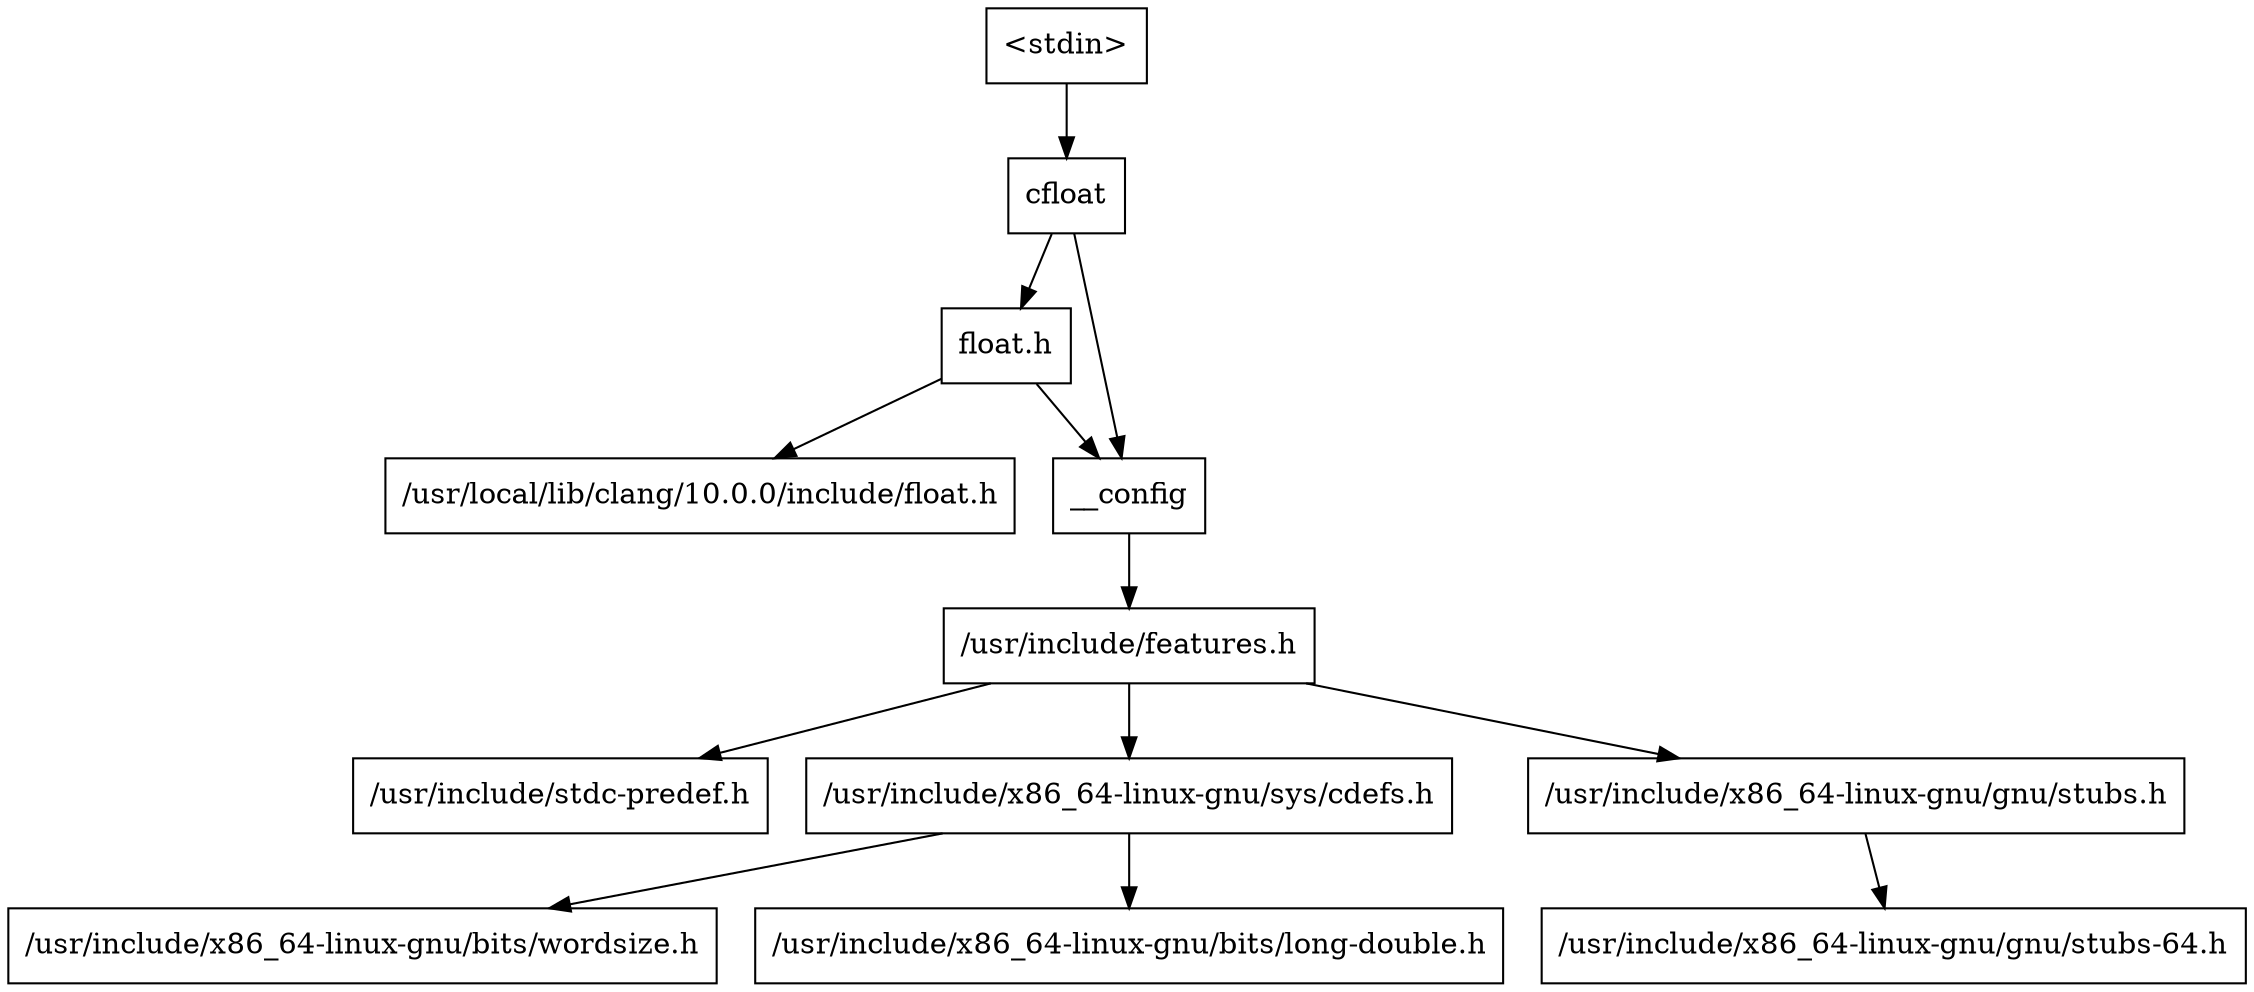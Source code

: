 digraph "dependencies" {
  header_0 [ shape="box", label="\<stdin\>" ];
  header_1 [ shape="box", label="cfloat" ];
  header_11 [ shape="box", label="float.h" ];
  header_12 [ shape="box", label="/usr/local/lib/clang/10.0.0/include/float.h" ];
  header_2 [ shape="box", label="__config" ];
  header_3 [ shape="box", label="/usr/include/features.h" ];
  header_4 [ shape="box", label="/usr/include/stdc-predef.h" ];
  header_5 [ shape="box", label="/usr/include/x86_64-linux-gnu/sys/cdefs.h" ];
  header_6 [ shape="box", label="/usr/include/x86_64-linux-gnu/bits/wordsize.h" ];
  header_7 [ shape="box", label="/usr/include/x86_64-linux-gnu/bits/long-double.h" ];
  header_8 [ shape="box", label="/usr/include/x86_64-linux-gnu/gnu/stubs.h" ];
  header_9 [ shape="box", label="/usr/include/x86_64-linux-gnu/gnu/stubs-64.h" ];
  header_11 -> header_2;
  header_11 -> header_12;
  header_5 -> header_6;
  header_5 -> header_7;
  header_2 -> header_3;
  header_3 -> header_4;
  header_3 -> header_5;
  header_3 -> header_8;
  header_0 -> header_1;
  header_1 -> header_2;
  header_1 -> header_11;
  header_8 -> header_9;
}